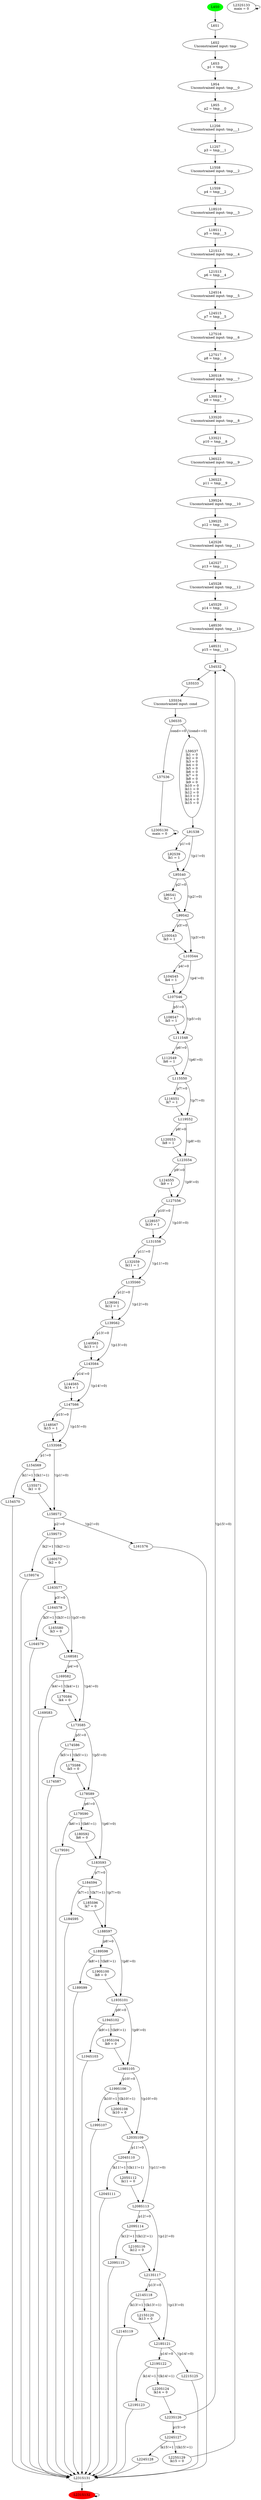 // raw_CFG
digraph {
	L4S0 -> L6S1 [label=""]
	L4S0 [label=L4S0
 color=green style=filled]
	L4S0 [label=L4S0
]
	L6S1 -> L6S2 [label=""]
	L6S1 [label=L6S1
]
	L6S2 -> L6S3 [label=""]
	L6S2 [label="L6S2
Unconstrained input: tmp
"]
	L6S3 -> L9S4 [label=""]
	L6S3 [label="L6S3
p1 = tmp
"]
	L9S4 -> L9S5 [label=""]
	L9S4 [label="L9S4
Unconstrained input: tmp___0
"]
	L9S5 -> L12S6 [label=""]
	L9S5 [label="L9S5
p2 = tmp___0
"]
	L12S6 -> L12S7 [label=""]
	L12S6 [label="L12S6
Unconstrained input: tmp___1
"]
	L12S7 -> L15S8 [label=""]
	L12S7 [label="L12S7
p3 = tmp___1
"]
	L15S8 -> L15S9 [label=""]
	L15S8 [label="L15S8
Unconstrained input: tmp___2
"]
	L15S9 -> L18S10 [label=""]
	L15S9 [label="L15S9
p4 = tmp___2
"]
	L18S10 -> L18S11 [label=""]
	L18S10 [label="L18S10
Unconstrained input: tmp___3
"]
	L18S11 -> L21S12 [label=""]
	L18S11 [label="L18S11
p5 = tmp___3
"]
	L21S12 -> L21S13 [label=""]
	L21S12 [label="L21S12
Unconstrained input: tmp___4
"]
	L21S13 -> L24S14 [label=""]
	L21S13 [label="L21S13
p6 = tmp___4
"]
	L24S14 -> L24S15 [label=""]
	L24S14 [label="L24S14
Unconstrained input: tmp___5
"]
	L24S15 -> L27S16 [label=""]
	L24S15 [label="L24S15
p7 = tmp___5
"]
	L27S16 -> L27S17 [label=""]
	L27S16 [label="L27S16
Unconstrained input: tmp___6
"]
	L27S17 -> L30S18 [label=""]
	L27S17 [label="L27S17
p8 = tmp___6
"]
	L30S18 -> L30S19 [label=""]
	L30S18 [label="L30S18
Unconstrained input: tmp___7
"]
	L30S19 -> L33S20 [label=""]
	L30S19 [label="L30S19
p9 = tmp___7
"]
	L33S20 -> L33S21 [label=""]
	L33S20 [label="L33S20
Unconstrained input: tmp___8
"]
	L33S21 -> L36S22 [label=""]
	L33S21 [label="L33S21
p10 = tmp___8
"]
	L36S22 -> L36S23 [label=""]
	L36S22 [label="L36S22
Unconstrained input: tmp___9
"]
	L36S23 -> L39S24 [label=""]
	L36S23 [label="L36S23
p11 = tmp___9
"]
	L39S24 -> L39S25 [label=""]
	L39S24 [label="L39S24
Unconstrained input: tmp___10
"]
	L39S25 -> L42S26 [label=""]
	L39S25 [label="L39S25
p12 = tmp___10
"]
	L42S26 -> L42S27 [label=""]
	L42S26 [label="L42S26
Unconstrained input: tmp___11
"]
	L42S27 -> L45S28 [label=""]
	L42S27 [label="L42S27
p13 = tmp___11
"]
	L45S28 -> L45S29 [label=""]
	L45S28 [label="L45S28
Unconstrained input: tmp___12
"]
	L45S29 -> L48S30 [label=""]
	L45S29 [label="L45S29
p14 = tmp___12
"]
	L48S30 -> L48S31 [label=""]
	L48S30 [label="L48S30
Unconstrained input: tmp___13
"]
	L48S31 -> L54S32 [label=""]
	L48S31 [label="L48S31
p15 = tmp___13
"]
	L54S32 -> L55S33 [label=""]
	L54S32 [label=L54S32
]
	L55S33 -> L55S34 [label=""]
	L55S33 [label=L55S33
]
	L55S34 -> L56S35 [label=""]
	L55S34 [label="L55S34
Unconstrained input: cond
"]
	L56S35 -> L57S36 [label="cond==0"]
	L56S35 -> L59S37 [label="!(cond==0)"]
	L56S35 [label=L56S35
]
	L57S36 -> L230S130 [label=""]
	L57S36 [label=L57S36
]
	L59S37 -> L91S38 [label=""]
	L59S37 [label="L59S37
lk1 = 0
lk2 = 0
lk3 = 0
lk4 = 0
lk5 = 0
lk6 = 0
lk7 = 0
lk8 = 0
lk9 = 0
lk10 = 0
lk11 = 0
lk12 = 0
lk13 = 0
lk14 = 0
lk15 = 0
"]
	L230S130 -> L230S130 [label=""]
	L230S130 [label="L230S130
main = 0
"]
	L91S38 -> L92S39 [label="p1!=0"]
	L91S38 -> L95S40 [label="!(p1!=0)"]
	L91S38 [label=L91S38
]
	L92S39 -> L95S40 [label=""]
	L92S39 [label="L92S39
lk1 = 1
"]
	L95S40 -> L96S41 [label="p2!=0"]
	L95S40 -> L99S42 [label="!(p2!=0)"]
	L95S40 [label=L95S40
]
	L96S41 -> L99S42 [label=""]
	L96S41 [label="L96S41
lk2 = 1
"]
	L99S42 -> L100S43 [label="p3!=0"]
	L99S42 -> L103S44 [label="!(p3!=0)"]
	L99S42 [label=L99S42
]
	L100S43 -> L103S44 [label=""]
	L100S43 [label="L100S43
lk3 = 1
"]
	L103S44 -> L104S45 [label="p4!=0"]
	L103S44 -> L107S46 [label="!(p4!=0)"]
	L103S44 [label=L103S44
]
	L104S45 -> L107S46 [label=""]
	L104S45 [label="L104S45
lk4 = 1
"]
	L107S46 -> L108S47 [label="p5!=0"]
	L107S46 -> L111S48 [label="!(p5!=0)"]
	L107S46 [label=L107S46
]
	L108S47 -> L111S48 [label=""]
	L108S47 [label="L108S47
lk5 = 1
"]
	L111S48 -> L112S49 [label="p6!=0"]
	L111S48 -> L115S50 [label="!(p6!=0)"]
	L111S48 [label=L111S48
]
	L112S49 -> L115S50 [label=""]
	L112S49 [label="L112S49
lk6 = 1
"]
	L115S50 -> L116S51 [label="p7!=0"]
	L115S50 -> L119S52 [label="!(p7!=0)"]
	L115S50 [label=L115S50
]
	L116S51 -> L119S52 [label=""]
	L116S51 [label="L116S51
lk7 = 1
"]
	L119S52 -> L120S53 [label="p8!=0"]
	L119S52 -> L123S54 [label="!(p8!=0)"]
	L119S52 [label=L119S52
]
	L120S53 -> L123S54 [label=""]
	L120S53 [label="L120S53
lk8 = 1
"]
	L123S54 -> L124S55 [label="p9!=0"]
	L123S54 -> L127S56 [label="!(p9!=0)"]
	L123S54 [label=L123S54
]
	L124S55 -> L127S56 [label=""]
	L124S55 [label="L124S55
lk9 = 1
"]
	L127S56 -> L128S57 [label="p10!=0"]
	L127S56 -> L131S58 [label="!(p10!=0)"]
	L127S56 [label=L127S56
]
	L128S57 -> L131S58 [label=""]
	L128S57 [label="L128S57
lk10 = 1
"]
	L131S58 -> L132S59 [label="p11!=0"]
	L131S58 -> L135S60 [label="!(p11!=0)"]
	L131S58 [label=L131S58
]
	L132S59 -> L135S60 [label=""]
	L132S59 [label="L132S59
lk11 = 1
"]
	L135S60 -> L136S61 [label="p12!=0"]
	L135S60 -> L139S62 [label="!(p12!=0)"]
	L135S60 [label=L135S60
]
	L136S61 -> L139S62 [label=""]
	L136S61 [label="L136S61
lk12 = 1
"]
	L139S62 -> L140S63 [label="p13!=0"]
	L139S62 -> L143S64 [label="!(p13!=0)"]
	L139S62 [label=L139S62
]
	L140S63 -> L143S64 [label=""]
	L140S63 [label="L140S63
lk13 = 1
"]
	L143S64 -> L144S65 [label="p14!=0"]
	L143S64 -> L147S66 [label="!(p14!=0)"]
	L143S64 [label=L143S64
]
	L144S65 -> L147S66 [label=""]
	L144S65 [label="L144S65
lk14 = 1
"]
	L147S66 -> L148S67 [label="p15!=0"]
	L147S66 -> L153S68 [label="!(p15!=0)"]
	L147S66 [label=L147S66
]
	L148S67 -> L153S68 [label=""]
	L148S67 [label="L148S67
lk15 = 1
"]
	L153S68 -> L154S69 [label="p1!=0"]
	L153S68 -> L158S72 [label="!(p1!=0)"]
	L153S68 [label=L153S68
]
	L154S69 -> L154S70 [label="lk1!=1"]
	L154S69 -> L155S71 [label="!(lk1!=1)"]
	L154S69 [label=L154S69
]
	L158S72 -> L159S73 [label="p2!=0"]
	L158S72 -> L161S76 [label="!(p2!=0)"]
	L158S72 [label=L158S72
]
	L154S70 -> L231S131 [label=""]
	L154S70 [label=L154S70
]
	L155S71 -> L158S72 [label=""]
	L155S71 [label="L155S71
lk1 = 0
"]
	L231S131 -> L231S132 [label=""]
	L231S131 [label=L231S131
]
	L159S73 -> L159S74 [label="lk2!=1"]
	L159S73 -> L160S75 [label="!(lk2!=1)"]
	L159S73 [label=L159S73
]
	L161S76 -> L231S131 [label=""]
	L161S76 [label=L161S76
]
	L159S74 -> L231S131 [label=""]
	L159S74 [label=L159S74
]
	L160S75 -> L163S77 [label=""]
	L160S75 [label="L160S75
lk2 = 0
"]
	L163S77 -> L164S78 [label="p3!=0"]
	L163S77 -> L168S81 [label="!(p3!=0)"]
	L163S77 [label=L163S77
]
	L164S78 -> L164S79 [label="lk3!=1"]
	L164S78 -> L165S80 [label="!(lk3!=1)"]
	L164S78 [label=L164S78
]
	L168S81 -> L169S82 [label="p4!=0"]
	L168S81 -> L173S85 [label="!(p4!=0)"]
	L168S81 [label=L168S81
]
	L164S79 -> L231S131 [label=""]
	L164S79 [label=L164S79
]
	L165S80 -> L168S81 [label=""]
	L165S80 [label="L165S80
lk3 = 0
"]
	L169S82 -> L169S83 [label="lk4!=1"]
	L169S82 -> L170S84 [label="!(lk4!=1)"]
	L169S82 [label=L169S82
]
	L173S85 -> L174S86 [label="p5!=0"]
	L173S85 -> L178S89 [label="!(p5!=0)"]
	L173S85 [label=L173S85
]
	L169S83 -> L231S131 [label=""]
	L169S83 [label=L169S83
]
	L170S84 -> L173S85 [label=""]
	L170S84 [label="L170S84
lk4 = 0
"]
	L174S86 -> L174S87 [label="lk5!=1"]
	L174S86 -> L175S88 [label="!(lk5!=1)"]
	L174S86 [label=L174S86
]
	L178S89 -> L179S90 [label="p6!=0"]
	L178S89 -> L183S93 [label="!(p6!=0)"]
	L178S89 [label=L178S89
]
	L174S87 -> L231S131 [label=""]
	L174S87 [label=L174S87
]
	L175S88 -> L178S89 [label=""]
	L175S88 [label="L175S88
lk5 = 0
"]
	L179S90 -> L179S91 [label="lk6!=1"]
	L179S90 -> L180S92 [label="!(lk6!=1)"]
	L179S90 [label=L179S90
]
	L183S93 -> L184S94 [label="p7!=0"]
	L183S93 -> L188S97 [label="!(p7!=0)"]
	L183S93 [label=L183S93
]
	L179S91 -> L231S131 [label=""]
	L179S91 [label=L179S91
]
	L180S92 -> L183S93 [label=""]
	L180S92 [label="L180S92
lk6 = 0
"]
	L184S94 -> L184S95 [label="lk7!=1"]
	L184S94 -> L185S96 [label="!(lk7!=1)"]
	L184S94 [label=L184S94
]
	L188S97 -> L189S98 [label="p8!=0"]
	L188S97 -> L193S101 [label="!(p8!=0)"]
	L188S97 [label=L188S97
]
	L184S95 -> L231S131 [label=""]
	L184S95 [label=L184S95
]
	L185S96 -> L188S97 [label=""]
	L185S96 [label="L185S96
lk7 = 0
"]
	L189S98 -> L189S99 [label="lk8!=1"]
	L189S98 -> L190S100 [label="!(lk8!=1)"]
	L189S98 [label=L189S98
]
	L193S101 -> L194S102 [label="p9!=0"]
	L193S101 -> L198S105 [label="!(p9!=0)"]
	L193S101 [label=L193S101
]
	L189S99 -> L231S131 [label=""]
	L189S99 [label=L189S99
]
	L190S100 -> L193S101 [label=""]
	L190S100 [label="L190S100
lk8 = 0
"]
	L194S102 -> L194S103 [label="lk9!=1"]
	L194S102 -> L195S104 [label="!(lk9!=1)"]
	L194S102 [label=L194S102
]
	L198S105 -> L199S106 [label="p10!=0"]
	L198S105 -> L203S109 [label="!(p10!=0)"]
	L198S105 [label=L198S105
]
	L194S103 -> L231S131 [label=""]
	L194S103 [label=L194S103
]
	L195S104 -> L198S105 [label=""]
	L195S104 [label="L195S104
lk9 = 0
"]
	L199S106 -> L199S107 [label="lk10!=1"]
	L199S106 -> L200S108 [label="!(lk10!=1)"]
	L199S106 [label=L199S106
]
	L203S109 -> L204S110 [label="p11!=0"]
	L203S109 -> L208S113 [label="!(p11!=0)"]
	L203S109 [label=L203S109
]
	L199S107 -> L231S131 [label=""]
	L199S107 [label=L199S107
]
	L200S108 -> L203S109 [label=""]
	L200S108 [label="L200S108
lk10 = 0
"]
	L204S110 -> L204S111 [label="lk11!=1"]
	L204S110 -> L205S112 [label="!(lk11!=1)"]
	L204S110 [label=L204S110
]
	L208S113 -> L209S114 [label="p12!=0"]
	L208S113 -> L213S117 [label="!(p12!=0)"]
	L208S113 [label=L208S113
]
	L204S111 -> L231S131 [label=""]
	L204S111 [label=L204S111
]
	L205S112 -> L208S113 [label=""]
	L205S112 [label="L205S112
lk11 = 0
"]
	L209S114 -> L209S115 [label="lk12!=1"]
	L209S114 -> L210S116 [label="!(lk12!=1)"]
	L209S114 [label=L209S114
]
	L213S117 -> L214S118 [label="p13!=0"]
	L213S117 -> L218S121 [label="!(p13!=0)"]
	L213S117 [label=L213S117
]
	L209S115 -> L231S131 [label=""]
	L209S115 [label=L209S115
]
	L210S116 -> L213S117 [label=""]
	L210S116 [label="L210S116
lk12 = 0
"]
	L214S118 -> L214S119 [label="lk13!=1"]
	L214S118 -> L215S120 [label="!(lk13!=1)"]
	L214S118 [label=L214S118
]
	L218S121 -> L219S122 [label="p14!=0"]
	L218S121 -> L221S125 [label="!(p14!=0)"]
	L218S121 [label=L218S121
]
	L214S119 -> L231S131 [label=""]
	L214S119 [label=L214S119
]
	L215S120 -> L218S121 [label=""]
	L215S120 [label="L215S120
lk13 = 0
"]
	L219S122 -> L219S123 [label="lk14!=1"]
	L219S122 -> L220S124 [label="!(lk14!=1)"]
	L219S122 [label=L219S122
]
	L221S125 -> L231S131 [label=""]
	L221S125 [label=L221S125
]
	L219S123 -> L231S131 [label=""]
	L219S123 [label=L219S123
]
	L220S124 -> L223S126 [label=""]
	L220S124 [label="L220S124
lk14 = 0
"]
	L223S126 -> L224S127 [label="p15!=0"]
	L223S126 -> L54S32 [label="!(p15!=0)"]
	L223S126 [label=L223S126
]
	L224S127 -> L224S128 [label="lk15!=1"]
	L224S127 -> L225S129 [label="!(lk15!=1)"]
	L224S127 [label=L224S127
]
	L224S128 -> L231S131 [label=""]
	L224S128 [label=L224S128
]
	L225S129 -> L54S32 [label=""]
	L225S129 [label="L225S129
lk15 = 0
"]
	L231S132 -> L231S132 [label=""]
	L231S132 [label=L231S132
 color=red style=filled]
	L231S132 [label=L231S132
]
	L232S133 -> L232S133 [label=""]
	L232S133 [label="L232S133
main = 0
"]
}
